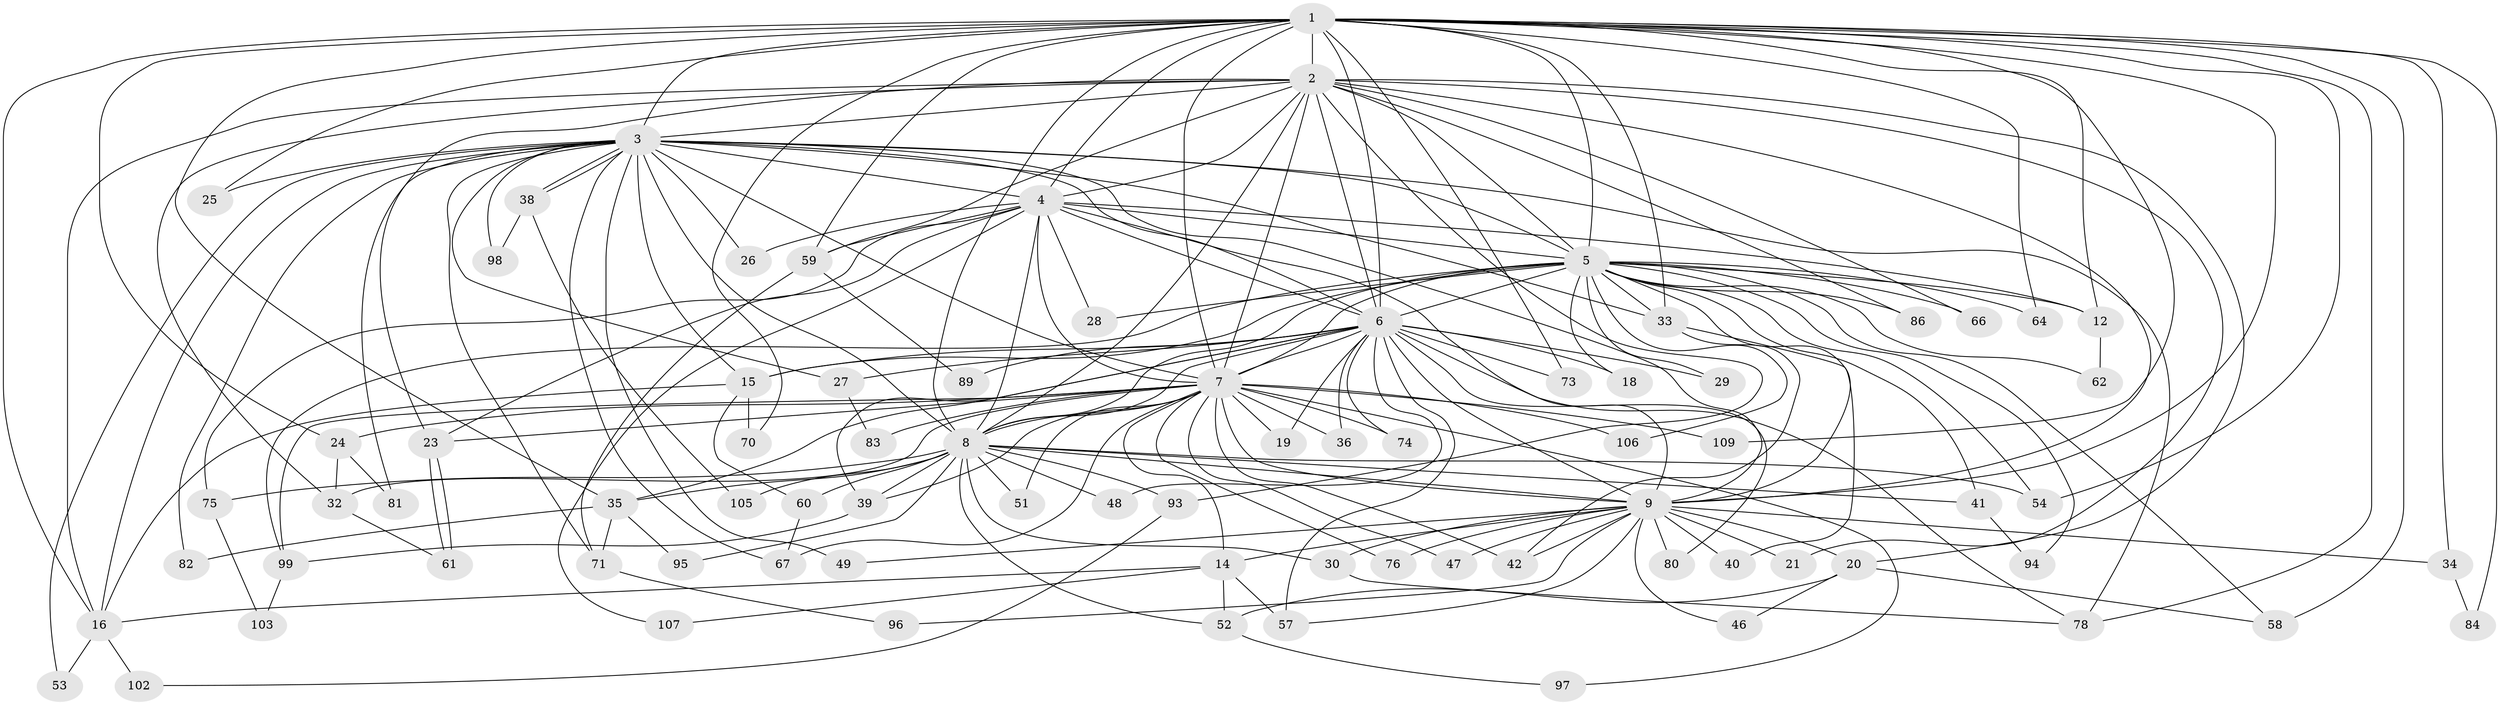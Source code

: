 // Generated by graph-tools (version 1.1) at 2025/51/02/27/25 19:51:41]
// undirected, 79 vertices, 198 edges
graph export_dot {
graph [start="1"]
  node [color=gray90,style=filled];
  1 [super="+13"];
  2 [super="+43"];
  3 [super="+77"];
  4 [super="+55"];
  5 [super="+11"];
  6 [super="+90"];
  7 [super="+10"];
  8 [super="+17"];
  9 [super="+68"];
  12 [super="+104"];
  14 [super="+45"];
  15 [super="+44"];
  16 [super="+22"];
  18;
  19;
  20;
  21;
  23 [super="+31"];
  24 [super="+37"];
  25;
  26;
  27;
  28;
  29;
  30 [super="+87"];
  32 [super="+50"];
  33 [super="+56"];
  34;
  35 [super="+110"];
  36;
  38;
  39 [super="+69"];
  40;
  41;
  42 [super="+65"];
  46;
  47;
  48;
  49 [super="+91"];
  51;
  52 [super="+88"];
  53;
  54 [super="+63"];
  57;
  58 [super="+101"];
  59 [super="+108"];
  60 [super="+92"];
  61 [super="+79"];
  62;
  64;
  66;
  67;
  70;
  71 [super="+72"];
  73;
  74;
  75;
  76;
  78 [super="+85"];
  80;
  81;
  82;
  83;
  84;
  86;
  89;
  93;
  94;
  95;
  96;
  97;
  98;
  99 [super="+100"];
  102;
  103;
  105;
  106;
  107;
  109;
  1 -- 2;
  1 -- 3;
  1 -- 4;
  1 -- 5;
  1 -- 6;
  1 -- 7 [weight=3];
  1 -- 8;
  1 -- 9;
  1 -- 12;
  1 -- 16;
  1 -- 24 [weight=2];
  1 -- 34;
  1 -- 54;
  1 -- 59;
  1 -- 64;
  1 -- 70;
  1 -- 78;
  1 -- 84;
  1 -- 35;
  1 -- 73;
  1 -- 25;
  1 -- 109;
  1 -- 58;
  1 -- 33;
  2 -- 3 [weight=2];
  2 -- 4;
  2 -- 5;
  2 -- 6 [weight=2];
  2 -- 7 [weight=2];
  2 -- 8;
  2 -- 9;
  2 -- 16;
  2 -- 20;
  2 -- 21;
  2 -- 23;
  2 -- 32;
  2 -- 66;
  2 -- 86;
  2 -- 93;
  2 -- 59;
  3 -- 4;
  3 -- 5;
  3 -- 6;
  3 -- 7 [weight=2];
  3 -- 8;
  3 -- 9;
  3 -- 15;
  3 -- 25;
  3 -- 26;
  3 -- 27;
  3 -- 33;
  3 -- 38;
  3 -- 38;
  3 -- 49 [weight=2];
  3 -- 53;
  3 -- 67;
  3 -- 71;
  3 -- 81;
  3 -- 82;
  3 -- 98;
  3 -- 16;
  3 -- 78;
  4 -- 5 [weight=2];
  4 -- 6;
  4 -- 7 [weight=2];
  4 -- 8 [weight=2];
  4 -- 9;
  4 -- 12;
  4 -- 23;
  4 -- 26;
  4 -- 28;
  4 -- 75;
  4 -- 107;
  4 -- 59;
  5 -- 6;
  5 -- 7 [weight=2];
  5 -- 8 [weight=2];
  5 -- 9;
  5 -- 28;
  5 -- 29;
  5 -- 33;
  5 -- 58;
  5 -- 62;
  5 -- 64;
  5 -- 66;
  5 -- 86;
  5 -- 94;
  5 -- 106;
  5 -- 54;
  5 -- 18;
  5 -- 41;
  5 -- 15;
  5 -- 99;
  5 -- 12;
  6 -- 7 [weight=2];
  6 -- 8;
  6 -- 9;
  6 -- 15;
  6 -- 18;
  6 -- 19;
  6 -- 27;
  6 -- 29;
  6 -- 35;
  6 -- 36;
  6 -- 39;
  6 -- 48;
  6 -- 57;
  6 -- 73;
  6 -- 74;
  6 -- 78;
  6 -- 80;
  6 -- 89;
  7 -- 8 [weight=2];
  7 -- 9 [weight=2];
  7 -- 24;
  7 -- 42;
  7 -- 51;
  7 -- 74;
  7 -- 83;
  7 -- 97;
  7 -- 109;
  7 -- 67;
  7 -- 76;
  7 -- 14;
  7 -- 19;
  7 -- 32;
  7 -- 99;
  7 -- 36;
  7 -- 39;
  7 -- 106;
  7 -- 47;
  7 -- 23;
  8 -- 9;
  8 -- 30;
  8 -- 35;
  8 -- 41;
  8 -- 48;
  8 -- 51;
  8 -- 52;
  8 -- 54;
  8 -- 60;
  8 -- 75;
  8 -- 93;
  8 -- 95;
  8 -- 105;
  8 -- 39;
  9 -- 14;
  9 -- 20;
  9 -- 21;
  9 -- 30;
  9 -- 34;
  9 -- 40;
  9 -- 46;
  9 -- 47;
  9 -- 49;
  9 -- 80;
  9 -- 96;
  9 -- 42;
  9 -- 76;
  9 -- 57;
  12 -- 62;
  14 -- 57;
  14 -- 107;
  14 -- 52;
  14 -- 16;
  15 -- 70;
  15 -- 60;
  15 -- 16;
  16 -- 53;
  16 -- 102;
  20 -- 46;
  20 -- 52;
  20 -- 58;
  23 -- 61;
  23 -- 61;
  24 -- 81;
  24 -- 32;
  27 -- 83;
  30 -- 78;
  32 -- 61;
  33 -- 40;
  33 -- 42;
  34 -- 84;
  35 -- 82;
  35 -- 95;
  35 -- 71;
  38 -- 98;
  38 -- 105;
  39 -- 99;
  41 -- 94;
  52 -- 97;
  59 -- 71;
  59 -- 89;
  60 -- 67;
  71 -- 96;
  75 -- 103;
  93 -- 102;
  99 -- 103;
}
